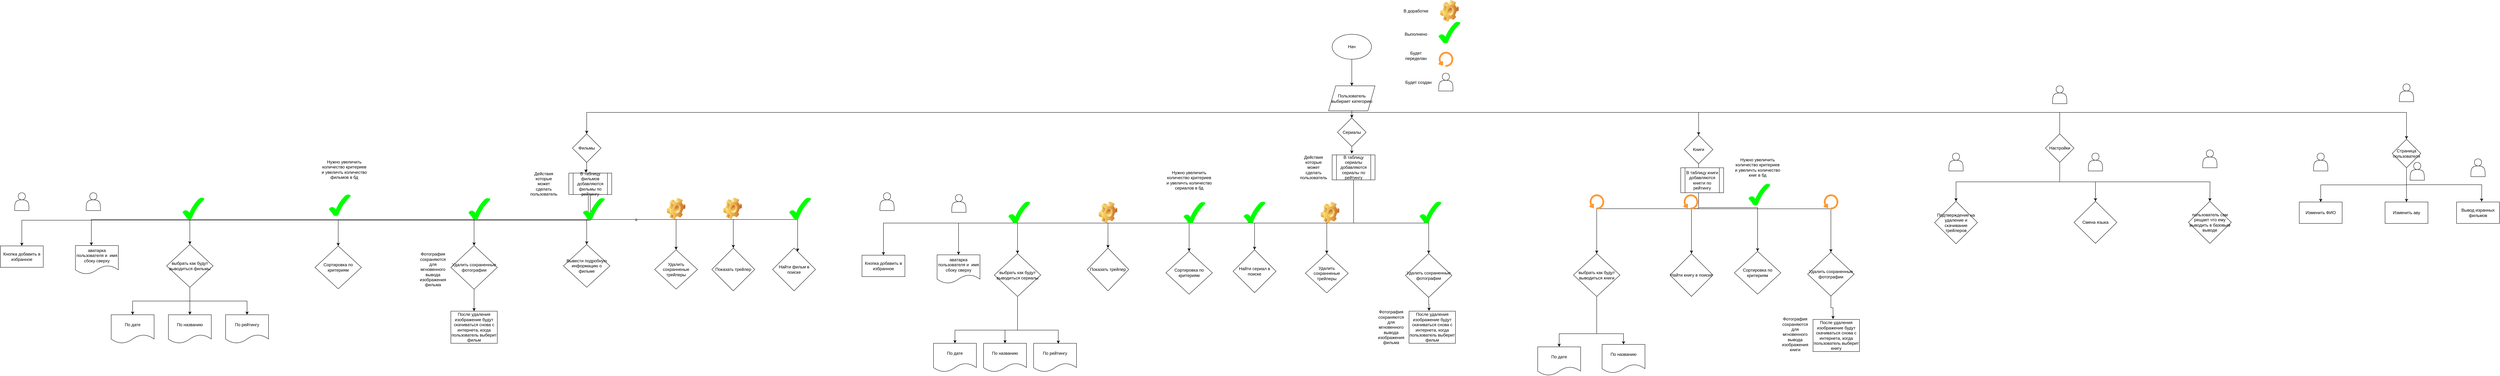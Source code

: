 <mxfile version="13.9.9" type="device"><diagram id="OOzzzuIAvBuIfnttTj-Z" name="Страница 1"><mxGraphModel dx="2572" dy="2549" grid="1" gridSize="10" guides="1" tooltips="1" connect="1" arrows="1" fold="1" page="1" pageScale="1" pageWidth="827" pageHeight="1169" math="0" shadow="0"><root><mxCell id="0"/><mxCell id="1" parent="0"/><mxCell id="ysq5ESxxrFHfrzXW76p0-3" style="edgeStyle=orthogonalEdgeStyle;rounded=0;orthogonalLoop=1;jettySize=auto;html=1;entryX=0.5;entryY=0;entryDx=0;entryDy=0;" parent="1" source="ysq5ESxxrFHfrzXW76p0-1" target="ysq5ESxxrFHfrzXW76p0-2" edge="1"><mxGeometry relative="1" as="geometry"/></mxCell><mxCell id="ysq5ESxxrFHfrzXW76p0-1" value="Нач" style="ellipse;whiteSpace=wrap;html=1;" parent="1" vertex="1"><mxGeometry x="2285" y="-69" width="110" height="70" as="geometry"/></mxCell><mxCell id="ysq5ESxxrFHfrzXW76p0-7" style="edgeStyle=orthogonalEdgeStyle;rounded=0;orthogonalLoop=1;jettySize=auto;html=1;entryX=0.5;entryY=0;entryDx=0;entryDy=0;" parent="1" source="ysq5ESxxrFHfrzXW76p0-2" target="ysq5ESxxrFHfrzXW76p0-4" edge="1"><mxGeometry relative="1" as="geometry"><Array as="points"><mxPoint x="2340" y="150"/><mxPoint x="200" y="150"/></Array></mxGeometry></mxCell><mxCell id="ysq5ESxxrFHfrzXW76p0-8" style="edgeStyle=orthogonalEdgeStyle;rounded=0;orthogonalLoop=1;jettySize=auto;html=1;entryX=0.5;entryY=0;entryDx=0;entryDy=0;" parent="1" source="ysq5ESxxrFHfrzXW76p0-2" target="ysq5ESxxrFHfrzXW76p0-5" edge="1"><mxGeometry relative="1" as="geometry"/></mxCell><mxCell id="ysq5ESxxrFHfrzXW76p0-111" style="edgeStyle=orthogonalEdgeStyle;rounded=0;orthogonalLoop=1;jettySize=auto;html=1;exitX=0.5;exitY=1;exitDx=0;exitDy=0;" parent="1" source="ysq5ESxxrFHfrzXW76p0-2" target="ysq5ESxxrFHfrzXW76p0-6" edge="1"><mxGeometry relative="1" as="geometry"><Array as="points"><mxPoint x="2340" y="150"/><mxPoint x="3310" y="150"/></Array></mxGeometry></mxCell><mxCell id="C1GkvKBiz0PcO9awPZrX-10" style="edgeStyle=orthogonalEdgeStyle;rounded=0;orthogonalLoop=1;jettySize=auto;html=1;exitX=0.5;exitY=1;exitDx=0;exitDy=0;entryX=0.5;entryY=0;entryDx=0;entryDy=0;" edge="1" parent="1" target="C1GkvKBiz0PcO9awPZrX-8"><mxGeometry relative="1" as="geometry"><mxPoint x="2340" y="145.5" as="sourcePoint"/><mxPoint x="3980" y="200" as="targetPoint"/><Array as="points"><mxPoint x="2340" y="150"/><mxPoint x="4320" y="150"/><mxPoint x="4320" y="214"/></Array></mxGeometry></mxCell><mxCell id="C1GkvKBiz0PcO9awPZrX-12" style="edgeStyle=orthogonalEdgeStyle;rounded=0;orthogonalLoop=1;jettySize=auto;html=1;exitX=0.5;exitY=1;exitDx=0;exitDy=0;entryX=0.5;entryY=0;entryDx=0;entryDy=0;" edge="1" parent="1" source="ysq5ESxxrFHfrzXW76p0-2" target="C1GkvKBiz0PcO9awPZrX-11"><mxGeometry relative="1" as="geometry"><Array as="points"><mxPoint x="2340" y="150"/><mxPoint x="5290" y="150"/></Array></mxGeometry></mxCell><mxCell id="ysq5ESxxrFHfrzXW76p0-2" value="Пользователь выбирает категорию" style="shape=parallelogram;perimeter=parallelogramPerimeter;whiteSpace=wrap;html=1;fixedSize=1;" parent="1" vertex="1"><mxGeometry x="2275" y="75.5" width="130" height="70" as="geometry"/></mxCell><mxCell id="ysq5ESxxrFHfrzXW76p0-11" style="edgeStyle=orthogonalEdgeStyle;rounded=0;orthogonalLoop=1;jettySize=auto;html=1;entryX=0.4;entryY=-0.017;entryDx=0;entryDy=0;entryPerimeter=0;" parent="1" source="ysq5ESxxrFHfrzXW76p0-4" target="ysq5ESxxrFHfrzXW76p0-10" edge="1"><mxGeometry relative="1" as="geometry"/></mxCell><mxCell id="ysq5ESxxrFHfrzXW76p0-4" value="Фильмы" style="rhombus;whiteSpace=wrap;html=1;" parent="1" vertex="1"><mxGeometry x="160" y="210" width="80" height="80" as="geometry"/></mxCell><mxCell id="ysq5ESxxrFHfrzXW76p0-66" style="edgeStyle=orthogonalEdgeStyle;rounded=0;orthogonalLoop=1;jettySize=auto;html=1;entryX=0.5;entryY=0;entryDx=0;entryDy=0;" parent="1" source="ysq5ESxxrFHfrzXW76p0-5" edge="1"><mxGeometry relative="1" as="geometry"><mxPoint x="2340" y="265.5" as="targetPoint"/></mxGeometry></mxCell><mxCell id="ysq5ESxxrFHfrzXW76p0-5" value="Сериалы" style="rhombus;whiteSpace=wrap;html=1;" parent="1" vertex="1"><mxGeometry x="2300" y="165.5" width="80" height="80" as="geometry"/></mxCell><mxCell id="ysq5ESxxrFHfrzXW76p0-131" style="edgeStyle=orthogonalEdgeStyle;rounded=0;orthogonalLoop=1;jettySize=auto;html=1;exitX=0.5;exitY=1;exitDx=0;exitDy=0;" parent="1" source="ysq5ESxxrFHfrzXW76p0-6" target="ysq5ESxxrFHfrzXW76p0-113" edge="1"><mxGeometry relative="1" as="geometry"/></mxCell><mxCell id="ysq5ESxxrFHfrzXW76p0-133" style="edgeStyle=orthogonalEdgeStyle;rounded=0;orthogonalLoop=1;jettySize=auto;html=1;exitX=0.5;exitY=1;exitDx=0;exitDy=0;entryX=0.5;entryY=0;entryDx=0;entryDy=0;" parent="1" source="ysq5ESxxrFHfrzXW76p0-6" target="ysq5ESxxrFHfrzXW76p0-122" edge="1"><mxGeometry relative="1" as="geometry"/></mxCell><mxCell id="ysq5ESxxrFHfrzXW76p0-135" style="edgeStyle=orthogonalEdgeStyle;rounded=0;orthogonalLoop=1;jettySize=auto;html=1;exitX=0.5;exitY=1;exitDx=0;exitDy=0;" parent="1" source="ysq5ESxxrFHfrzXW76p0-6" target="ysq5ESxxrFHfrzXW76p0-116" edge="1"><mxGeometry relative="1" as="geometry"><Array as="points"><mxPoint x="3310" y="420"/><mxPoint x="3680" y="420"/></Array></mxGeometry></mxCell><mxCell id="ysq5ESxxrFHfrzXW76p0-152" style="edgeStyle=orthogonalEdgeStyle;rounded=0;orthogonalLoop=1;jettySize=auto;html=1;exitX=0.5;exitY=1;exitDx=0;exitDy=0;entryX=0.5;entryY=0;entryDx=0;entryDy=0;" parent="1" source="ysq5ESxxrFHfrzXW76p0-6" target="ysq5ESxxrFHfrzXW76p0-151" edge="1"><mxGeometry relative="1" as="geometry"/></mxCell><mxCell id="ysq5ESxxrFHfrzXW76p0-6" value="Книги" style="rhombus;whiteSpace=wrap;html=1;" parent="1" vertex="1"><mxGeometry x="3270" y="214" width="80" height="80" as="geometry"/></mxCell><mxCell id="ysq5ESxxrFHfrzXW76p0-17" style="edgeStyle=orthogonalEdgeStyle;rounded=0;orthogonalLoop=1;jettySize=auto;html=1;entryX=0.5;entryY=0;entryDx=0;entryDy=0;" parent="1" source="ysq5ESxxrFHfrzXW76p0-10" target="ysq5ESxxrFHfrzXW76p0-13" edge="1"><mxGeometry relative="1" as="geometry"><mxPoint x="210" y="430" as="targetPoint"/></mxGeometry></mxCell><mxCell id="ysq5ESxxrFHfrzXW76p0-21" style="edgeStyle=orthogonalEdgeStyle;rounded=0;orthogonalLoop=1;jettySize=auto;html=1;exitX=0.5;exitY=1;exitDx=0;exitDy=0;entryX=0.5;entryY=0;entryDx=0;entryDy=0;" parent="1" source="ysq5ESxxrFHfrzXW76p0-10" target="ysq5ESxxrFHfrzXW76p0-12" edge="1"><mxGeometry relative="1" as="geometry"><Array as="points"><mxPoint x="210" y="450"/><mxPoint x="-910" y="450"/></Array></mxGeometry></mxCell><mxCell id="ysq5ESxxrFHfrzXW76p0-22" style="edgeStyle=orthogonalEdgeStyle;rounded=0;orthogonalLoop=1;jettySize=auto;html=1;exitX=0.5;exitY=1;exitDx=0;exitDy=0;entryX=0.5;entryY=0;entryDx=0;entryDy=0;" parent="1" source="ysq5ESxxrFHfrzXW76p0-10" target="ysq5ESxxrFHfrzXW76p0-14" edge="1"><mxGeometry relative="1" as="geometry"><Array as="points"><mxPoint x="210" y="450"/><mxPoint x="610" y="450"/></Array></mxGeometry></mxCell><mxCell id="ysq5ESxxrFHfrzXW76p0-24" style="edgeStyle=orthogonalEdgeStyle;rounded=0;orthogonalLoop=1;jettySize=auto;html=1;exitX=0.5;exitY=1;exitDx=0;exitDy=0;" parent="1" source="ysq5ESxxrFHfrzXW76p0-10" target="ysq5ESxxrFHfrzXW76p0-15" edge="1"><mxGeometry relative="1" as="geometry"><Array as="points"><mxPoint x="210" y="450"/><mxPoint x="790" y="450"/></Array></mxGeometry></mxCell><mxCell id="ysq5ESxxrFHfrzXW76p0-30" style="edgeStyle=orthogonalEdgeStyle;rounded=0;orthogonalLoop=1;jettySize=auto;html=1;exitX=0.5;exitY=1;exitDx=0;exitDy=0;entryX=0.5;entryY=0;entryDx=0;entryDy=0;" parent="1" source="ysq5ESxxrFHfrzXW76p0-10" target="ysq5ESxxrFHfrzXW76p0-25" edge="1"><mxGeometry relative="1" as="geometry"><Array as="points"><mxPoint x="210" y="450"/><mxPoint x="-115" y="450"/></Array></mxGeometry></mxCell><mxCell id="ysq5ESxxrFHfrzXW76p0-32" value="в" style="edgeStyle=orthogonalEdgeStyle;rounded=0;orthogonalLoop=1;jettySize=auto;html=1;exitX=0.5;exitY=1;exitDx=0;exitDy=0;entryX=0.5;entryY=0;entryDx=0;entryDy=0;" parent="1" source="ysq5ESxxrFHfrzXW76p0-10" target="ysq5ESxxrFHfrzXW76p0-27" edge="1"><mxGeometry relative="1" as="geometry"><mxPoint x="370" y="430" as="targetPoint"/><Array as="points"><mxPoint x="210" y="450"/><mxPoint x="450" y="450"/></Array><mxPoint as="offset"/></mxGeometry></mxCell><mxCell id="ysq5ESxxrFHfrzXW76p0-143" style="edgeStyle=orthogonalEdgeStyle;rounded=0;orthogonalLoop=1;jettySize=auto;html=1;exitX=0.5;exitY=1;exitDx=0;exitDy=0;entryX=0.5;entryY=0;entryDx=0;entryDy=0;" parent="1" source="ysq5ESxxrFHfrzXW76p0-10" target="ysq5ESxxrFHfrzXW76p0-142" edge="1"><mxGeometry relative="1" as="geometry"/></mxCell><mxCell id="C1GkvKBiz0PcO9awPZrX-4" style="edgeStyle=orthogonalEdgeStyle;rounded=0;orthogonalLoop=1;jettySize=auto;html=1;exitX=0.5;exitY=1;exitDx=0;exitDy=0;entryX=0.417;entryY=-0.037;entryDx=0;entryDy=0;entryPerimeter=0;" edge="1" parent="1"><mxGeometry relative="1" as="geometry"><mxPoint x="204.49" y="382.96" as="sourcePoint"/><mxPoint x="-1185.47" y="523" as="targetPoint"/><Array as="points"><mxPoint x="205" y="450"/><mxPoint x="-1185" y="450"/></Array></mxGeometry></mxCell><mxCell id="C1GkvKBiz0PcO9awPZrX-26" style="edgeStyle=orthogonalEdgeStyle;rounded=0;orthogonalLoop=1;jettySize=auto;html=1;exitX=0.5;exitY=1;exitDx=0;exitDy=0;entryX=0.5;entryY=0;entryDx=0;entryDy=0;" edge="1" parent="1" source="ysq5ESxxrFHfrzXW76p0-10" target="C1GkvKBiz0PcO9awPZrX-25"><mxGeometry relative="1" as="geometry"/></mxCell><mxCell id="ysq5ESxxrFHfrzXW76p0-10" value="В таблицу фильмов добавляются фильмы по рейтингу" style="shape=process;whiteSpace=wrap;html=1;backgroundOutline=1;" parent="1" vertex="1"><mxGeometry x="150" y="320" width="120" height="60" as="geometry"/></mxCell><mxCell id="ysq5ESxxrFHfrzXW76p0-77" style="edgeStyle=orthogonalEdgeStyle;rounded=0;orthogonalLoop=1;jettySize=auto;html=1;entryX=0.5;entryY=0;entryDx=0;entryDy=0;" parent="1" source="ysq5ESxxrFHfrzXW76p0-12" target="ysq5ESxxrFHfrzXW76p0-34" edge="1"><mxGeometry relative="1" as="geometry"/></mxCell><mxCell id="ysq5ESxxrFHfrzXW76p0-78" style="edgeStyle=orthogonalEdgeStyle;rounded=0;orthogonalLoop=1;jettySize=auto;html=1;exitX=0.5;exitY=1;exitDx=0;exitDy=0;entryX=0.5;entryY=0;entryDx=0;entryDy=0;" parent="1" source="ysq5ESxxrFHfrzXW76p0-12" target="ysq5ESxxrFHfrzXW76p0-33" edge="1"><mxGeometry relative="1" as="geometry"/></mxCell><mxCell id="ysq5ESxxrFHfrzXW76p0-79" style="edgeStyle=orthogonalEdgeStyle;rounded=0;orthogonalLoop=1;jettySize=auto;html=1;exitX=0.5;exitY=1;exitDx=0;exitDy=0;entryX=0.5;entryY=0;entryDx=0;entryDy=0;" parent="1" source="ysq5ESxxrFHfrzXW76p0-12" target="ysq5ESxxrFHfrzXW76p0-35" edge="1"><mxGeometry relative="1" as="geometry"/></mxCell><mxCell id="ysq5ESxxrFHfrzXW76p0-12" value="выбрать как будут выводиться фильмы" style="rhombus;whiteSpace=wrap;html=1;" parent="1" vertex="1"><mxGeometry x="-975" y="520" width="130" height="120" as="geometry"/></mxCell><mxCell id="ysq5ESxxrFHfrzXW76p0-13" value="Вывести подробную информацию о фильме" style="rhombus;whiteSpace=wrap;html=1;" parent="1" vertex="1"><mxGeometry x="135" y="520" width="130" height="120" as="geometry"/></mxCell><mxCell id="ysq5ESxxrFHfrzXW76p0-14" value="Показать трейлер" style="rhombus;whiteSpace=wrap;html=1;" parent="1" vertex="1"><mxGeometry x="550" y="530" width="120" height="120" as="geometry"/></mxCell><mxCell id="ysq5ESxxrFHfrzXW76p0-15" value="Найти фильм в поиске" style="rhombus;whiteSpace=wrap;html=1;" parent="1" vertex="1"><mxGeometry x="720" y="530" width="120" height="120" as="geometry"/></mxCell><mxCell id="ysq5ESxxrFHfrzXW76p0-40" style="edgeStyle=orthogonalEdgeStyle;rounded=0;orthogonalLoop=1;jettySize=auto;html=1;entryX=0.5;entryY=0;entryDx=0;entryDy=0;" parent="1" source="ysq5ESxxrFHfrzXW76p0-25" target="ysq5ESxxrFHfrzXW76p0-39" edge="1"><mxGeometry relative="1" as="geometry"/></mxCell><mxCell id="ysq5ESxxrFHfrzXW76p0-25" value="Удалить сохраненные фотографии" style="rhombus;whiteSpace=wrap;html=1;" parent="1" vertex="1"><mxGeometry x="-180" y="523" width="130" height="122.5" as="geometry"/></mxCell><mxCell id="ysq5ESxxrFHfrzXW76p0-27" value="Удалить сохранненые трейлеры" style="rhombus;whiteSpace=wrap;html=1;" parent="1" vertex="1"><mxGeometry x="390" y="535" width="120" height="110" as="geometry"/></mxCell><mxCell id="ysq5ESxxrFHfrzXW76p0-29" value="Действия которые может сделать пользователь" style="text;html=1;strokeColor=none;fillColor=none;align=center;verticalAlign=middle;whiteSpace=wrap;rounded=0;" parent="1" vertex="1"><mxGeometry x="60" y="340" width="40" height="20" as="geometry"/></mxCell><mxCell id="ysq5ESxxrFHfrzXW76p0-33" value="По дате" style="shape=document;whiteSpace=wrap;html=1;boundedLbl=1;" parent="1" vertex="1"><mxGeometry x="-1130" y="716.88" width="120" height="80" as="geometry"/></mxCell><mxCell id="ysq5ESxxrFHfrzXW76p0-34" value="По названию" style="shape=document;whiteSpace=wrap;html=1;boundedLbl=1;" parent="1" vertex="1"><mxGeometry x="-970" y="716.88" width="120" height="80" as="geometry"/></mxCell><mxCell id="ysq5ESxxrFHfrzXW76p0-35" value="По рейтингу" style="shape=document;whiteSpace=wrap;html=1;boundedLbl=1;" parent="1" vertex="1"><mxGeometry x="-810" y="716.88" width="120" height="80" as="geometry"/></mxCell><mxCell id="ysq5ESxxrFHfrzXW76p0-39" value="После удаления изображение будут скачиваться снова с интернета, когда пользователь выберит фильм" style="rounded=0;whiteSpace=wrap;html=1;" parent="1" vertex="1"><mxGeometry x="-180" y="706.88" width="130" height="90" as="geometry"/></mxCell><mxCell id="ysq5ESxxrFHfrzXW76p0-41" value="Фотография сохраняются для мгновенного вывода изображения фильма" style="text;html=1;strokeColor=none;fillColor=none;align=center;verticalAlign=middle;whiteSpace=wrap;rounded=0;" parent="1" vertex="1"><mxGeometry x="-250" y="580" width="40" height="20" as="geometry"/></mxCell><mxCell id="ysq5ESxxrFHfrzXW76p0-43" value="" style="shape=image;html=1;verticalLabelPosition=bottom;verticalAlign=top;imageAspect=1;aspect=fixed;image=img/clipart/Gear_128x128.png" parent="1" vertex="1"><mxGeometry x="2587" y="-165" width="52" height="61" as="geometry"/></mxCell><mxCell id="ysq5ESxxrFHfrzXW76p0-44" value="" style="verticalLabelPosition=bottom;verticalAlign=top;html=1;shape=mxgraph.basic.tick;fillColor=#00FF00;strokeColor=#33FF33;" parent="1" vertex="1"><mxGeometry x="3450" y="350" width="60" height="60" as="geometry"/></mxCell><mxCell id="ysq5ESxxrFHfrzXW76p0-45" value="В доработке" style="text;html=1;strokeColor=none;fillColor=none;align=center;verticalAlign=middle;whiteSpace=wrap;rounded=0;" parent="1" vertex="1"><mxGeometry x="2477" y="-139.5" width="85" height="10" as="geometry"/></mxCell><mxCell id="ysq5ESxxrFHfrzXW76p0-46" value="Выполнено" style="text;html=1;strokeColor=none;fillColor=none;align=center;verticalAlign=middle;whiteSpace=wrap;rounded=0;" parent="1" vertex="1"><mxGeometry x="2488" y="-79.5" width="63" height="20" as="geometry"/></mxCell><mxCell id="ysq5ESxxrFHfrzXW76p0-47" value="" style="shape=mxgraph.bpmn.loop;html=1;outlineConnect=0;strokeWidth=5;strokeColor=#FF9933;fillColor=#FF8000;" parent="1" vertex="1"><mxGeometry x="2583" y="-19.5" width="40" height="40" as="geometry"/></mxCell><mxCell id="ysq5ESxxrFHfrzXW76p0-48" value="Будет переделан" style="text;html=1;strokeColor=none;fillColor=none;align=center;verticalAlign=middle;whiteSpace=wrap;rounded=0;" parent="1" vertex="1"><mxGeometry x="2493" y="-19.5" width="53" height="20" as="geometry"/></mxCell><mxCell id="ysq5ESxxrFHfrzXW76p0-63" value="" style="shape=image;html=1;verticalLabelPosition=bottom;verticalAlign=top;imageAspect=1;aspect=fixed;image=img/clipart/Gear_128x128.png" parent="1" vertex="1"><mxGeometry x="424" y="389" width="52" height="61" as="geometry"/></mxCell><mxCell id="ysq5ESxxrFHfrzXW76p0-64" value="" style="verticalLabelPosition=bottom;verticalAlign=top;html=1;shape=mxgraph.basic.tick;fillColor=#00FF00;strokeColor=#33FF33;" parent="1" vertex="1"><mxGeometry x="767" y="389" width="60" height="60" as="geometry"/></mxCell><mxCell id="ysq5ESxxrFHfrzXW76p0-88" style="edgeStyle=orthogonalEdgeStyle;rounded=0;orthogonalLoop=1;jettySize=auto;html=1;entryX=0.5;entryY=0;entryDx=0;entryDy=0;" parent="1" source="ysq5ESxxrFHfrzXW76p0-65" target="ysq5ESxxrFHfrzXW76p0-72" edge="1"><mxGeometry relative="1" as="geometry"><Array as="points"><mxPoint x="2345" y="460"/><mxPoint x="2270" y="460"/></Array></mxGeometry></mxCell><mxCell id="ysq5ESxxrFHfrzXW76p0-89" style="edgeStyle=orthogonalEdgeStyle;rounded=0;orthogonalLoop=1;jettySize=auto;html=1;entryX=0.5;entryY=0;entryDx=0;entryDy=0;" parent="1" source="ysq5ESxxrFHfrzXW76p0-65" target="ysq5ESxxrFHfrzXW76p0-71" edge="1"><mxGeometry relative="1" as="geometry"><mxPoint x="2290" y="460" as="targetPoint"/><Array as="points"><mxPoint x="2345" y="460"/><mxPoint x="2068" y="460"/></Array></mxGeometry></mxCell><mxCell id="ysq5ESxxrFHfrzXW76p0-90" style="edgeStyle=orthogonalEdgeStyle;rounded=0;orthogonalLoop=1;jettySize=auto;html=1;exitX=0.5;exitY=1;exitDx=0;exitDy=0;" parent="1" source="ysq5ESxxrFHfrzXW76p0-65" target="ysq5ESxxrFHfrzXW76p0-70" edge="1"><mxGeometry relative="1" as="geometry"><Array as="points"><mxPoint x="2345" y="460"/><mxPoint x="1658" y="460"/></Array></mxGeometry></mxCell><mxCell id="ysq5ESxxrFHfrzXW76p0-91" style="edgeStyle=orthogonalEdgeStyle;rounded=0;orthogonalLoop=1;jettySize=auto;html=1;exitX=0.5;exitY=1;exitDx=0;exitDy=0;entryX=0.5;entryY=0;entryDx=0;entryDy=0;" parent="1" source="ysq5ESxxrFHfrzXW76p0-65" target="ysq5ESxxrFHfrzXW76p0-83" edge="1"><mxGeometry relative="1" as="geometry"><Array as="points"><mxPoint x="2345" y="460"/><mxPoint x="1405" y="460"/></Array></mxGeometry></mxCell><mxCell id="ysq5ESxxrFHfrzXW76p0-92" style="edgeStyle=orthogonalEdgeStyle;rounded=0;orthogonalLoop=1;jettySize=auto;html=1;exitX=0.5;exitY=1;exitDx=0;exitDy=0;entryX=0.5;entryY=0;entryDx=0;entryDy=0;" parent="1" source="ysq5ESxxrFHfrzXW76p0-65" target="ysq5ESxxrFHfrzXW76p0-73" edge="1"><mxGeometry relative="1" as="geometry"><Array as="points"><mxPoint x="2345" y="460"/><mxPoint x="2555" y="460"/></Array></mxGeometry></mxCell><mxCell id="ysq5ESxxrFHfrzXW76p0-148" style="edgeStyle=orthogonalEdgeStyle;rounded=0;orthogonalLoop=1;jettySize=auto;html=1;exitX=0.5;exitY=1;exitDx=0;exitDy=0;" parent="1" source="ysq5ESxxrFHfrzXW76p0-65" target="ysq5ESxxrFHfrzXW76p0-147" edge="1"><mxGeometry relative="1" as="geometry"><Array as="points"><mxPoint x="2345" y="460"/><mxPoint x="1885" y="460"/></Array></mxGeometry></mxCell><mxCell id="C1GkvKBiz0PcO9awPZrX-32" style="edgeStyle=orthogonalEdgeStyle;rounded=0;orthogonalLoop=1;jettySize=auto;html=1;exitX=0.5;exitY=1;exitDx=0;exitDy=0;" edge="1" parent="1" source="ysq5ESxxrFHfrzXW76p0-65" target="C1GkvKBiz0PcO9awPZrX-28"><mxGeometry relative="1" as="geometry"><Array as="points"><mxPoint x="2345" y="460"/><mxPoint x="1240" y="460"/></Array></mxGeometry></mxCell><mxCell id="C1GkvKBiz0PcO9awPZrX-33" style="edgeStyle=orthogonalEdgeStyle;rounded=0;orthogonalLoop=1;jettySize=auto;html=1;exitX=0.5;exitY=1;exitDx=0;exitDy=0;entryX=0.5;entryY=0;entryDx=0;entryDy=0;" edge="1" parent="1" source="ysq5ESxxrFHfrzXW76p0-65" target="C1GkvKBiz0PcO9awPZrX-30"><mxGeometry relative="1" as="geometry"><Array as="points"><mxPoint x="2345" y="460"/><mxPoint x="1030" y="460"/></Array></mxGeometry></mxCell><mxCell id="ysq5ESxxrFHfrzXW76p0-65" value="В таблицу сериалы добавляются сериалы по рейтингу" style="shape=process;whiteSpace=wrap;html=1;backgroundOutline=1;" parent="1" vertex="1"><mxGeometry x="2285" y="269" width="120" height="70" as="geometry"/></mxCell><mxCell id="ysq5ESxxrFHfrzXW76p0-68" value="Действия которые может сделать пользователь" style="text;html=1;strokeColor=none;fillColor=none;align=center;verticalAlign=middle;whiteSpace=wrap;rounded=0;" parent="1" vertex="1"><mxGeometry x="2213" y="294" width="40" height="20" as="geometry"/></mxCell><mxCell id="ysq5ESxxrFHfrzXW76p0-70" value="Показать трейлер" style="rhombus;whiteSpace=wrap;html=1;" parent="1" vertex="1"><mxGeometry x="1600" y="530" width="116" height="120" as="geometry"/></mxCell><mxCell id="ysq5ESxxrFHfrzXW76p0-71" value="Найти сериал в поиске" style="rhombus;whiteSpace=wrap;html=1;" parent="1" vertex="1"><mxGeometry x="2008" y="535" width="120" height="120" as="geometry"/></mxCell><mxCell id="ysq5ESxxrFHfrzXW76p0-72" value="Удалить сохранненые трейлеры" style="rhombus;whiteSpace=wrap;html=1;" parent="1" vertex="1"><mxGeometry x="2210" y="545.63" width="120" height="110" as="geometry"/></mxCell><mxCell id="ysq5ESxxrFHfrzXW76p0-93" style="edgeStyle=orthogonalEdgeStyle;rounded=0;orthogonalLoop=1;jettySize=auto;html=1;entryX=0.431;entryY=-0.011;entryDx=0;entryDy=0;entryPerimeter=0;" parent="1" source="ysq5ESxxrFHfrzXW76p0-73" target="ysq5ESxxrFHfrzXW76p0-74" edge="1"><mxGeometry relative="1" as="geometry"/></mxCell><mxCell id="ysq5ESxxrFHfrzXW76p0-73" value="Удалить сохраненные фотографии" style="rhombus;whiteSpace=wrap;html=1;" parent="1" vertex="1"><mxGeometry x="2490" y="545.63" width="130" height="122.5" as="geometry"/></mxCell><mxCell id="ysq5ESxxrFHfrzXW76p0-74" value="После удаления изображение будут скачиваться снова с интернета, когда пользователь выберит фильм" style="rounded=0;whiteSpace=wrap;html=1;" parent="1" vertex="1"><mxGeometry x="2500" y="706.88" width="130" height="90" as="geometry"/></mxCell><mxCell id="ysq5ESxxrFHfrzXW76p0-75" value="Фотография сохраняются для мгновенного вывода изображения фильма" style="text;html=1;strokeColor=none;fillColor=none;align=center;verticalAlign=middle;whiteSpace=wrap;rounded=0;" parent="1" vertex="1"><mxGeometry x="2430" y="741.88" width="40" height="20" as="geometry"/></mxCell><mxCell id="ysq5ESxxrFHfrzXW76p0-82" value="" style="verticalLabelPosition=bottom;verticalAlign=top;html=1;shape=mxgraph.basic.tick;fillColor=#00FF00;strokeColor=#33FF33;" parent="1" vertex="1"><mxGeometry x="-930" y="389" width="60" height="60" as="geometry"/></mxCell><mxCell id="ysq5ESxxrFHfrzXW76p0-95" style="edgeStyle=orthogonalEdgeStyle;rounded=0;orthogonalLoop=1;jettySize=auto;html=1;exitX=0.5;exitY=1;exitDx=0;exitDy=0;entryX=0.5;entryY=0;entryDx=0;entryDy=0;" parent="1" source="ysq5ESxxrFHfrzXW76p0-83" target="ysq5ESxxrFHfrzXW76p0-86" edge="1"><mxGeometry relative="1" as="geometry"><mxPoint x="1240" y="705.63" as="targetPoint"/><Array as="points"><mxPoint x="1405" y="760"/><mxPoint x="1230" y="760"/></Array></mxGeometry></mxCell><mxCell id="ysq5ESxxrFHfrzXW76p0-96" style="edgeStyle=orthogonalEdgeStyle;rounded=0;orthogonalLoop=1;jettySize=auto;html=1;exitX=0.5;exitY=1;exitDx=0;exitDy=0;entryX=0.5;entryY=0;entryDx=0;entryDy=0;" parent="1" source="ysq5ESxxrFHfrzXW76p0-83" target="ysq5ESxxrFHfrzXW76p0-85" edge="1"><mxGeometry relative="1" as="geometry"><mxPoint x="1380" y="705.63" as="targetPoint"/><Array as="points"><mxPoint x="1405" y="760"/><mxPoint x="1370" y="760"/></Array></mxGeometry></mxCell><mxCell id="ysq5ESxxrFHfrzXW76p0-97" style="edgeStyle=orthogonalEdgeStyle;rounded=0;orthogonalLoop=1;jettySize=auto;html=1;exitX=0.5;exitY=1;exitDx=0;exitDy=0;entryX=0.575;entryY=0.014;entryDx=0;entryDy=0;entryPerimeter=0;" parent="1" source="ysq5ESxxrFHfrzXW76p0-83" target="ysq5ESxxrFHfrzXW76p0-84" edge="1"><mxGeometry relative="1" as="geometry"><mxPoint x="1530" y="705.63" as="targetPoint"/><Array as="points"><mxPoint x="1405" y="760"/><mxPoint x="1519" y="760"/></Array></mxGeometry></mxCell><mxCell id="ysq5ESxxrFHfrzXW76p0-83" value="выбрать как будут выводиться сериалы" style="rhombus;whiteSpace=wrap;html=1;" parent="1" vertex="1"><mxGeometry x="1340" y="545.63" width="130" height="120" as="geometry"/></mxCell><mxCell id="ysq5ESxxrFHfrzXW76p0-84" value="По рейтингу" style="shape=document;whiteSpace=wrap;html=1;boundedLbl=1;" parent="1" vertex="1"><mxGeometry x="1450" y="796.88" width="120" height="80" as="geometry"/></mxCell><mxCell id="ysq5ESxxrFHfrzXW76p0-85" value="По названию" style="shape=document;whiteSpace=wrap;html=1;boundedLbl=1;" parent="1" vertex="1"><mxGeometry x="1310" y="796.88" width="120" height="80" as="geometry"/></mxCell><mxCell id="ysq5ESxxrFHfrzXW76p0-86" value="По дате" style="shape=document;whiteSpace=wrap;html=1;boundedLbl=1;" parent="1" vertex="1"><mxGeometry x="1170" y="796.88" width="120" height="80" as="geometry"/></mxCell><mxCell id="ysq5ESxxrFHfrzXW76p0-98" value="" style="shape=image;html=1;verticalLabelPosition=bottom;verticalAlign=top;imageAspect=1;aspect=fixed;image=img/clipart/Gear_128x128.png" parent="1" vertex="1"><mxGeometry x="1632" y="399" width="52" height="61" as="geometry"/></mxCell><mxCell id="ysq5ESxxrFHfrzXW76p0-99" value="" style="verticalLabelPosition=bottom;verticalAlign=top;html=1;shape=mxgraph.basic.tick;fillColor=#00FF00;strokeColor=#33FF33;" parent="1" vertex="1"><mxGeometry x="2038" y="400" width="60" height="60" as="geometry"/></mxCell><mxCell id="ysq5ESxxrFHfrzXW76p0-101" value="" style="shape=image;html=1;verticalLabelPosition=bottom;verticalAlign=top;imageAspect=1;aspect=fixed;image=img/clipart/Gear_128x128.png" parent="1" vertex="1"><mxGeometry x="2253" y="400" width="52" height="61" as="geometry"/></mxCell><mxCell id="ysq5ESxxrFHfrzXW76p0-102" value="" style="verticalLabelPosition=bottom;verticalAlign=top;html=1;shape=mxgraph.basic.tick;fillColor=#00FF00;strokeColor=#33FF33;" parent="1" vertex="1"><mxGeometry x="1380" y="400" width="60" height="60" as="geometry"/></mxCell><mxCell id="ysq5ESxxrFHfrzXW76p0-106" value="" style="verticalLabelPosition=bottom;verticalAlign=top;html=1;shape=mxgraph.basic.tick;fillColor=#00FF00;strokeColor=#33FF33;" parent="1" vertex="1"><mxGeometry x="190" y="390" width="60" height="60" as="geometry"/></mxCell><mxCell id="ysq5ESxxrFHfrzXW76p0-107" value="" style="verticalLabelPosition=bottom;verticalAlign=top;html=1;shape=mxgraph.basic.tick;fillColor=#00FF00;strokeColor=#33FF33;" parent="1" vertex="1"><mxGeometry x="-130" y="390" width="60" height="60" as="geometry"/></mxCell><mxCell id="ysq5ESxxrFHfrzXW76p0-110" value="" style="verticalLabelPosition=bottom;verticalAlign=top;html=1;shape=mxgraph.basic.tick;fillColor=#00FF00;strokeColor=#33FF33;" parent="1" vertex="1"><mxGeometry x="2530" y="400" width="60" height="60" as="geometry"/></mxCell><mxCell id="ysq5ESxxrFHfrzXW76p0-113" value="Найти книгу в поиске" style="rhombus;whiteSpace=wrap;html=1;" parent="1" vertex="1"><mxGeometry x="3230" y="545.63" width="120" height="120" as="geometry"/></mxCell><mxCell id="ysq5ESxxrFHfrzXW76p0-115" style="edgeStyle=orthogonalEdgeStyle;rounded=0;orthogonalLoop=1;jettySize=auto;html=1;entryX=0.431;entryY=-0.011;entryDx=0;entryDy=0;entryPerimeter=0;" parent="1" source="ysq5ESxxrFHfrzXW76p0-116" target="ysq5ESxxrFHfrzXW76p0-117" edge="1"><mxGeometry relative="1" as="geometry"/></mxCell><mxCell id="ysq5ESxxrFHfrzXW76p0-116" value="Удалить сохраненные фотографии" style="rhombus;whiteSpace=wrap;html=1;" parent="1" vertex="1"><mxGeometry x="3615" y="541.88" width="130" height="122.5" as="geometry"/></mxCell><mxCell id="ysq5ESxxrFHfrzXW76p0-117" value="После удаления изображение будут скачиваться снова с интернета, когда пользователь выберит&lt;br&gt;книгу" style="rounded=0;whiteSpace=wrap;html=1;" parent="1" vertex="1"><mxGeometry x="3630" y="730" width="130" height="90" as="geometry"/></mxCell><mxCell id="ysq5ESxxrFHfrzXW76p0-118" value="Фотография сохраняются для мгновенного вывода изображения книги" style="text;html=1;strokeColor=none;fillColor=none;align=center;verticalAlign=middle;whiteSpace=wrap;rounded=0;" parent="1" vertex="1"><mxGeometry x="3560" y="761.88" width="40" height="20" as="geometry"/></mxCell><mxCell id="ysq5ESxxrFHfrzXW76p0-119" style="edgeStyle=orthogonalEdgeStyle;rounded=0;orthogonalLoop=1;jettySize=auto;html=1;exitX=0.5;exitY=1;exitDx=0;exitDy=0;entryX=0.5;entryY=0;entryDx=0;entryDy=0;" parent="1" source="ysq5ESxxrFHfrzXW76p0-122" target="ysq5ESxxrFHfrzXW76p0-125" edge="1"><mxGeometry relative="1" as="geometry"><mxPoint x="2860" y="715.63" as="targetPoint"/><Array as="points"><mxPoint x="3025" y="770"/><mxPoint x="2920" y="770"/></Array></mxGeometry></mxCell><mxCell id="ysq5ESxxrFHfrzXW76p0-120" style="edgeStyle=orthogonalEdgeStyle;rounded=0;orthogonalLoop=1;jettySize=auto;html=1;exitX=0.5;exitY=1;exitDx=0;exitDy=0;entryX=0.5;entryY=0;entryDx=0;entryDy=0;" parent="1" source="ysq5ESxxrFHfrzXW76p0-122" target="ysq5ESxxrFHfrzXW76p0-124" edge="1"><mxGeometry relative="1" as="geometry"><mxPoint x="3000" y="715.63" as="targetPoint"/><Array as="points"><mxPoint x="3025" y="770"/><mxPoint x="3100" y="770"/></Array></mxGeometry></mxCell><mxCell id="ysq5ESxxrFHfrzXW76p0-122" value="выбрать как будут выводиться книги" style="rhombus;whiteSpace=wrap;html=1;" parent="1" vertex="1"><mxGeometry x="2960" y="545.63" width="130" height="120" as="geometry"/></mxCell><mxCell id="ysq5ESxxrFHfrzXW76p0-124" value="По названию" style="shape=document;whiteSpace=wrap;html=1;boundedLbl=1;" parent="1" vertex="1"><mxGeometry x="3040" y="800" width="120" height="80" as="geometry"/></mxCell><mxCell id="ysq5ESxxrFHfrzXW76p0-125" value="По дате" style="shape=document;whiteSpace=wrap;html=1;boundedLbl=1;" parent="1" vertex="1"><mxGeometry x="2860" y="806.88" width="120" height="80" as="geometry"/></mxCell><mxCell id="ysq5ESxxrFHfrzXW76p0-137" value="" style="shape=mxgraph.bpmn.loop;html=1;outlineConnect=0;strokeWidth=5;strokeColor=#FF9933;fillColor=#FF8000;" parent="1" vertex="1"><mxGeometry x="3268" y="380" width="40" height="40" as="geometry"/></mxCell><mxCell id="ysq5ESxxrFHfrzXW76p0-138" value="" style="shape=mxgraph.bpmn.loop;html=1;outlineConnect=0;strokeWidth=5;strokeColor=#FF9933;fillColor=#FF8000;" parent="1" vertex="1"><mxGeometry x="3660" y="380" width="40" height="40" as="geometry"/></mxCell><mxCell id="ysq5ESxxrFHfrzXW76p0-139" value="" style="shape=mxgraph.bpmn.loop;html=1;outlineConnect=0;strokeWidth=5;strokeColor=#FF9933;fillColor=#FF8000;" parent="1" vertex="1"><mxGeometry x="3005" y="380" width="40" height="40" as="geometry"/></mxCell><mxCell id="ysq5ESxxrFHfrzXW76p0-142" value="Сортировка по критериям" style="rhombus;whiteSpace=wrap;html=1;strokeWidth=1;fillColor=none;" parent="1" vertex="1"><mxGeometry x="-560" y="524.25" width="130" height="120" as="geometry"/></mxCell><mxCell id="ysq5ESxxrFHfrzXW76p0-145" value="" style="verticalLabelPosition=bottom;verticalAlign=top;html=1;shape=mxgraph.basic.tick;fillColor=#00FF00;strokeColor=#33FF33;" parent="1" vertex="1"><mxGeometry x="-520.5" y="380" width="60" height="60" as="geometry"/></mxCell><mxCell id="ysq5ESxxrFHfrzXW76p0-146" value="Нужно увеличить количество критериев и увеличть количество фильмов в бд" style="text;html=1;strokeColor=none;fillColor=none;align=center;verticalAlign=middle;whiteSpace=wrap;rounded=0;" parent="1" vertex="1"><mxGeometry x="-543" y="290" width="130" height="40" as="geometry"/></mxCell><mxCell id="ysq5ESxxrFHfrzXW76p0-147" value="Сортировка по критериям" style="rhombus;whiteSpace=wrap;html=1;strokeWidth=1;fillColor=none;" parent="1" vertex="1"><mxGeometry x="1820" y="539.38" width="130" height="120" as="geometry"/></mxCell><mxCell id="ysq5ESxxrFHfrzXW76p0-149" value="Нужно увеличить количество критериев и увеличть количество сериалов в бд" style="text;html=1;strokeColor=none;fillColor=none;align=center;verticalAlign=middle;whiteSpace=wrap;rounded=0;" parent="1" vertex="1"><mxGeometry x="1820" y="320" width="130" height="40" as="geometry"/></mxCell><mxCell id="ysq5ESxxrFHfrzXW76p0-150" value="" style="verticalLabelPosition=bottom;verticalAlign=top;html=1;shape=mxgraph.basic.tick;fillColor=#00FF00;strokeColor=#33FF33;" parent="1" vertex="1"><mxGeometry x="1870" y="401" width="60" height="60" as="geometry"/></mxCell><mxCell id="ysq5ESxxrFHfrzXW76p0-151" value="Сортировка по критериям" style="rhombus;whiteSpace=wrap;html=1;strokeWidth=1;fillColor=none;" parent="1" vertex="1"><mxGeometry x="3410" y="539.38" width="130" height="120" as="geometry"/></mxCell><mxCell id="ysq5ESxxrFHfrzXW76p0-153" value="Нужно увеличить количество критериев и увеличть количество книг в бд" style="text;html=1;strokeColor=none;fillColor=none;align=center;verticalAlign=middle;whiteSpace=wrap;rounded=0;" parent="1" vertex="1"><mxGeometry x="3410" y="284" width="130" height="40" as="geometry"/></mxCell><mxCell id="ysq5ESxxrFHfrzXW76p0-154" value="" style="verticalLabelPosition=bottom;verticalAlign=top;html=1;shape=mxgraph.basic.tick;fillColor=#00FF00;strokeColor=#33FF33;" parent="1" vertex="1"><mxGeometry x="2583" y="-104" width="60" height="60" as="geometry"/></mxCell><mxCell id="C1GkvKBiz0PcO9awPZrX-1" value="" style="shape=image;html=1;verticalLabelPosition=bottom;verticalAlign=top;imageAspect=1;aspect=fixed;image=img/clipart/Gear_128x128.png" vertex="1" parent="1"><mxGeometry x="582" y="388" width="52" height="61" as="geometry"/></mxCell><mxCell id="C1GkvKBiz0PcO9awPZrX-2" value="аватарка пользователя и&amp;nbsp; имя&lt;br&gt;сбоку сверху" style="shape=document;whiteSpace=wrap;html=1;boundedLbl=1;" vertex="1" parent="1"><mxGeometry x="-1230" y="523" width="120" height="80" as="geometry"/></mxCell><mxCell id="C1GkvKBiz0PcO9awPZrX-5" value="" style="shape=actor;whiteSpace=wrap;html=1;" vertex="1" parent="1"><mxGeometry x="2583" y="40" width="40" height="50" as="geometry"/></mxCell><mxCell id="C1GkvKBiz0PcO9awPZrX-6" value="Будет создан" style="text;html=1;align=center;verticalAlign=middle;resizable=0;points=[];autosize=1;" vertex="1" parent="1"><mxGeometry x="2481" y="55.5" width="90" height="20" as="geometry"/></mxCell><mxCell id="C1GkvKBiz0PcO9awPZrX-7" value="" style="shape=actor;whiteSpace=wrap;html=1;" vertex="1" parent="1"><mxGeometry x="-1200" y="375" width="40" height="50" as="geometry"/></mxCell><mxCell id="C1GkvKBiz0PcO9awPZrX-15" style="edgeStyle=orthogonalEdgeStyle;rounded=0;orthogonalLoop=1;jettySize=auto;html=1;exitX=0.5;exitY=1;exitDx=0;exitDy=0;entryX=0.5;entryY=0;entryDx=0;entryDy=0;" edge="1" parent="1" source="C1GkvKBiz0PcO9awPZrX-8" target="C1GkvKBiz0PcO9awPZrX-14"><mxGeometry relative="1" as="geometry"/></mxCell><mxCell id="C1GkvKBiz0PcO9awPZrX-17" style="edgeStyle=orthogonalEdgeStyle;rounded=0;orthogonalLoop=1;jettySize=auto;html=1;exitX=0.5;exitY=1;exitDx=0;exitDy=0;entryX=0.5;entryY=0;entryDx=0;entryDy=0;" edge="1" parent="1" source="C1GkvKBiz0PcO9awPZrX-8" target="C1GkvKBiz0PcO9awPZrX-16"><mxGeometry relative="1" as="geometry"/></mxCell><mxCell id="C1GkvKBiz0PcO9awPZrX-19" style="edgeStyle=orthogonalEdgeStyle;rounded=0;orthogonalLoop=1;jettySize=auto;html=1;exitX=0.5;exitY=1;exitDx=0;exitDy=0;" edge="1" parent="1" source="C1GkvKBiz0PcO9awPZrX-8"><mxGeometry relative="1" as="geometry"><mxPoint x="4740" y="399" as="targetPoint"/></mxGeometry></mxCell><mxCell id="C1GkvKBiz0PcO9awPZrX-8" value="Настройки" style="rhombus;whiteSpace=wrap;html=1;" vertex="1" parent="1"><mxGeometry x="4280" y="210" width="80" height="80" as="geometry"/></mxCell><mxCell id="C1GkvKBiz0PcO9awPZrX-35" style="edgeStyle=orthogonalEdgeStyle;rounded=0;orthogonalLoop=1;jettySize=auto;html=1;exitX=0.5;exitY=1;exitDx=0;exitDy=0;entryX=0.5;entryY=0;entryDx=0;entryDy=0;" edge="1" parent="1" source="C1GkvKBiz0PcO9awPZrX-11" target="C1GkvKBiz0PcO9awPZrX-34"><mxGeometry relative="1" as="geometry"/></mxCell><mxCell id="C1GkvKBiz0PcO9awPZrX-37" style="edgeStyle=orthogonalEdgeStyle;rounded=0;orthogonalLoop=1;jettySize=auto;html=1;exitX=0.5;exitY=1;exitDx=0;exitDy=0;entryX=0.5;entryY=0;entryDx=0;entryDy=0;" edge="1" parent="1" source="C1GkvKBiz0PcO9awPZrX-11" target="C1GkvKBiz0PcO9awPZrX-36"><mxGeometry relative="1" as="geometry"/></mxCell><mxCell id="C1GkvKBiz0PcO9awPZrX-39" style="edgeStyle=orthogonalEdgeStyle;rounded=0;orthogonalLoop=1;jettySize=auto;html=1;exitX=0.5;exitY=1;exitDx=0;exitDy=0;" edge="1" parent="1" source="C1GkvKBiz0PcO9awPZrX-11"><mxGeometry relative="1" as="geometry"><mxPoint x="5500" y="400" as="targetPoint"/></mxGeometry></mxCell><mxCell id="C1GkvKBiz0PcO9awPZrX-11" value="Страница пользователя" style="rhombus;whiteSpace=wrap;html=1;" vertex="1" parent="1"><mxGeometry x="5250" y="225" width="80" height="80" as="geometry"/></mxCell><mxCell id="C1GkvKBiz0PcO9awPZrX-13" value="В таблицу книги добавляются книгги по рейтингу" style="shape=process;whiteSpace=wrap;html=1;backgroundOutline=1;" vertex="1" parent="1"><mxGeometry x="3260" y="305" width="120" height="70" as="geometry"/></mxCell><mxCell id="C1GkvKBiz0PcO9awPZrX-14" value="Подтверждение на удаление и скачивание трейлеров" style="rhombus;whiteSpace=wrap;html=1;" vertex="1" parent="1"><mxGeometry x="3970" y="399" width="120" height="119" as="geometry"/></mxCell><mxCell id="C1GkvKBiz0PcO9awPZrX-16" value="Смена языка" style="rhombus;whiteSpace=wrap;html=1;" vertex="1" parent="1"><mxGeometry x="4360" y="399" width="120" height="118" as="geometry"/></mxCell><mxCell id="C1GkvKBiz0PcO9awPZrX-20" value="пользователь сам рещает что ему выводить в базовым выводе" style="rhombus;whiteSpace=wrap;html=1;" vertex="1" parent="1"><mxGeometry x="4680" y="399" width="120" height="118" as="geometry"/></mxCell><mxCell id="C1GkvKBiz0PcO9awPZrX-21" value="" style="shape=actor;whiteSpace=wrap;html=1;" vertex="1" parent="1"><mxGeometry x="4300" y="75.5" width="40" height="50" as="geometry"/></mxCell><mxCell id="C1GkvKBiz0PcO9awPZrX-22" value="" style="shape=actor;whiteSpace=wrap;html=1;" vertex="1" parent="1"><mxGeometry x="4010" y="264" width="40" height="50" as="geometry"/></mxCell><mxCell id="C1GkvKBiz0PcO9awPZrX-23" value="" style="shape=actor;whiteSpace=wrap;html=1;" vertex="1" parent="1"><mxGeometry x="4400" y="264" width="40" height="50" as="geometry"/></mxCell><mxCell id="C1GkvKBiz0PcO9awPZrX-24" value="" style="shape=actor;whiteSpace=wrap;html=1;" vertex="1" parent="1"><mxGeometry x="4720" y="255" width="40" height="50" as="geometry"/></mxCell><mxCell id="C1GkvKBiz0PcO9awPZrX-25" value="Кнопка добавить в избранное" style="rounded=0;whiteSpace=wrap;html=1;" vertex="1" parent="1"><mxGeometry x="-1440" y="524" width="120" height="60" as="geometry"/></mxCell><mxCell id="C1GkvKBiz0PcO9awPZrX-27" value="" style="shape=actor;whiteSpace=wrap;html=1;" vertex="1" parent="1"><mxGeometry x="-1400" y="375" width="40" height="50" as="geometry"/></mxCell><mxCell id="C1GkvKBiz0PcO9awPZrX-28" value="аватарка пользователя и&amp;nbsp; имя&lt;br&gt;сбоку сверху" style="shape=document;whiteSpace=wrap;html=1;boundedLbl=1;" vertex="1" parent="1"><mxGeometry x="1180" y="549" width="120" height="80" as="geometry"/></mxCell><mxCell id="C1GkvKBiz0PcO9awPZrX-29" value="" style="shape=actor;whiteSpace=wrap;html=1;" vertex="1" parent="1"><mxGeometry x="1221" y="380" width="40" height="50" as="geometry"/></mxCell><mxCell id="C1GkvKBiz0PcO9awPZrX-30" value="Кнопка добавить в избранное" style="rounded=0;whiteSpace=wrap;html=1;" vertex="1" parent="1"><mxGeometry x="970" y="550" width="120" height="60" as="geometry"/></mxCell><mxCell id="C1GkvKBiz0PcO9awPZrX-31" value="" style="shape=actor;whiteSpace=wrap;html=1;" vertex="1" parent="1"><mxGeometry x="1020" y="375" width="40" height="50" as="geometry"/></mxCell><mxCell id="C1GkvKBiz0PcO9awPZrX-34" value="Изменить ФИО" style="rounded=0;whiteSpace=wrap;html=1;" vertex="1" parent="1"><mxGeometry x="4990" y="401" width="120" height="60" as="geometry"/></mxCell><mxCell id="C1GkvKBiz0PcO9awPZrX-36" value="Изменить аву" style="rounded=0;whiteSpace=wrap;html=1;" vertex="1" parent="1"><mxGeometry x="5230" y="401" width="120" height="60" as="geometry"/></mxCell><mxCell id="C1GkvKBiz0PcO9awPZrX-38" value="Вывод изранных фильмов" style="rounded=0;whiteSpace=wrap;html=1;" vertex="1" parent="1"><mxGeometry x="5430" y="401" width="120" height="60" as="geometry"/></mxCell><mxCell id="C1GkvKBiz0PcO9awPZrX-40" value="" style="shape=actor;whiteSpace=wrap;html=1;" vertex="1" parent="1"><mxGeometry x="5470" y="280" width="40" height="50" as="geometry"/></mxCell><mxCell id="C1GkvKBiz0PcO9awPZrX-41" value="" style="shape=actor;whiteSpace=wrap;html=1;" vertex="1" parent="1"><mxGeometry x="5270" y="70" width="40" height="50" as="geometry"/></mxCell><mxCell id="C1GkvKBiz0PcO9awPZrX-42" value="" style="shape=actor;whiteSpace=wrap;html=1;" vertex="1" parent="1"><mxGeometry x="5030" y="264" width="40" height="50" as="geometry"/></mxCell><mxCell id="C1GkvKBiz0PcO9awPZrX-43" value="" style="shape=actor;whiteSpace=wrap;html=1;" vertex="1" parent="1"><mxGeometry x="5300" y="290" width="40" height="50" as="geometry"/></mxCell></root></mxGraphModel></diagram></mxfile>